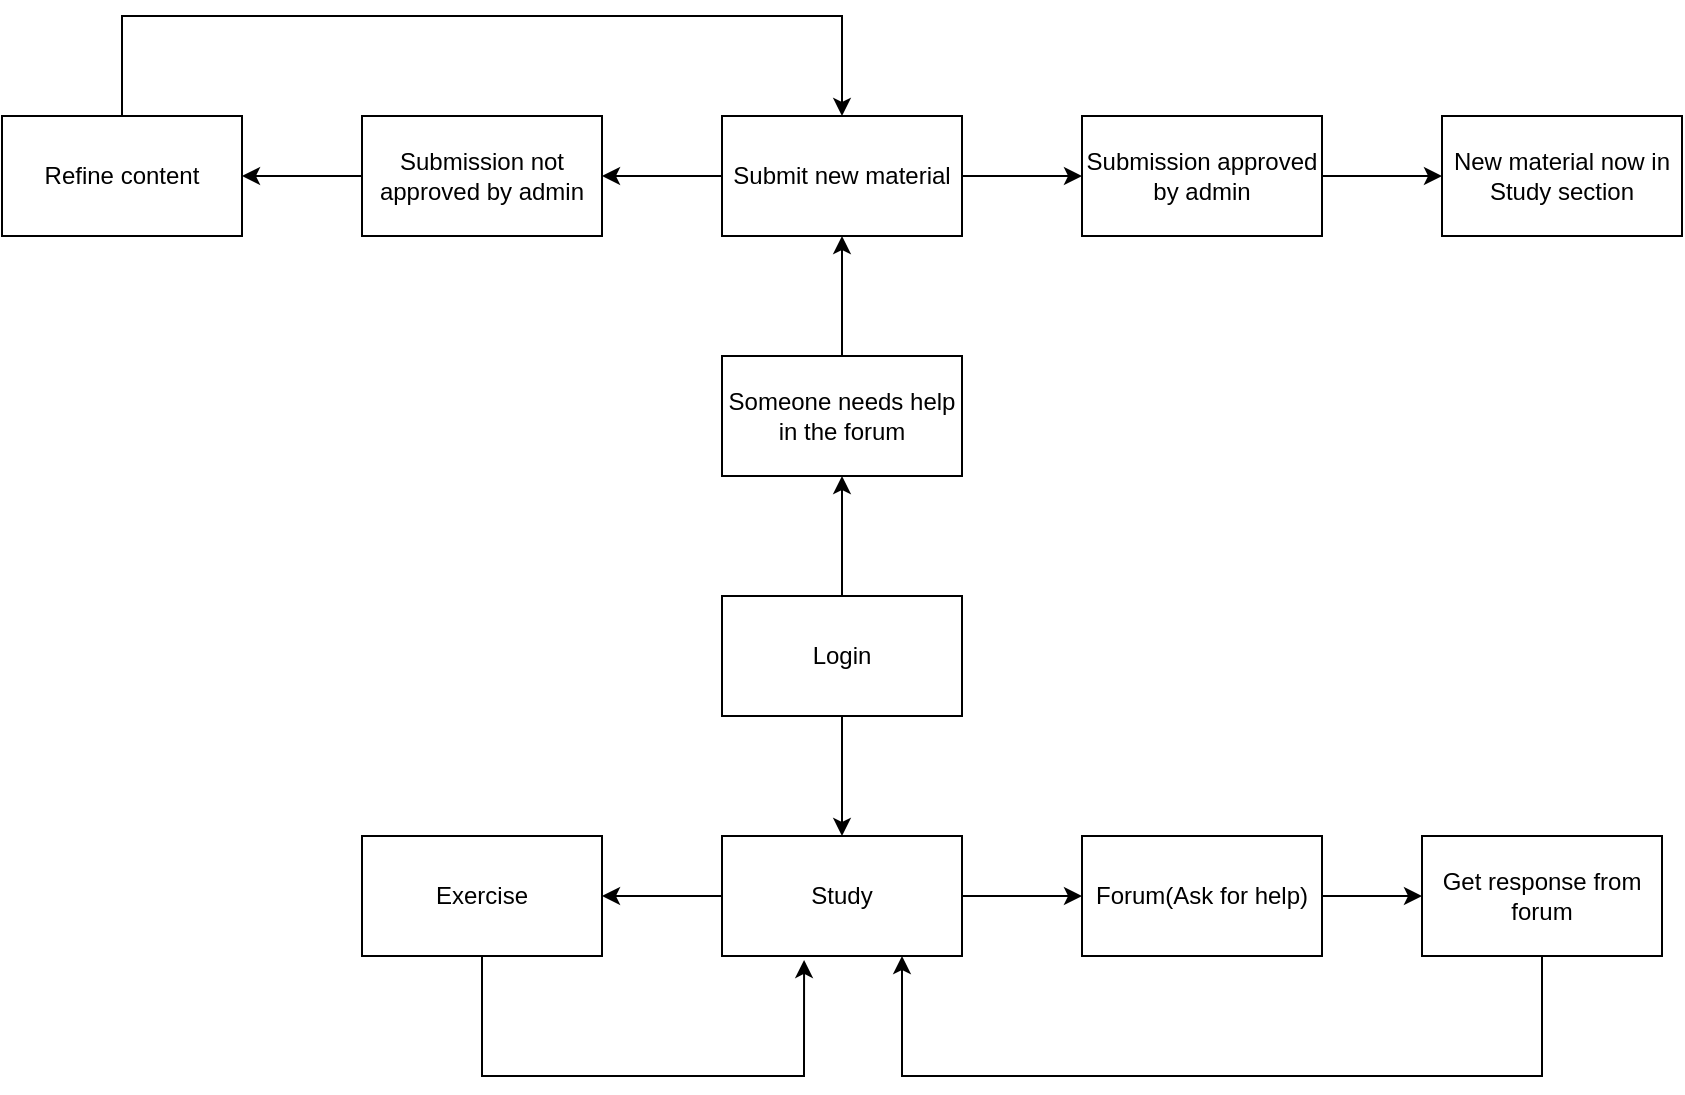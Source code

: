 <mxfile version="20.8.3" type="device"><diagram id="sirDIDJcjnCeuwRWpR0j" name="Page-1"><mxGraphModel dx="1964" dy="584" grid="1" gridSize="10" guides="1" tooltips="1" connect="1" arrows="1" fold="1" page="1" pageScale="1" pageWidth="850" pageHeight="1100" math="0" shadow="0"><root><mxCell id="0"/><mxCell id="1" parent="0"/><mxCell id="3Gb0pOyU86D90jnikMeW-16" style="edgeStyle=orthogonalEdgeStyle;rounded=0;orthogonalLoop=1;jettySize=auto;html=1;entryX=0.5;entryY=0;entryDx=0;entryDy=0;" edge="1" parent="1" source="3Gb0pOyU86D90jnikMeW-1" target="3Gb0pOyU86D90jnikMeW-2"><mxGeometry relative="1" as="geometry"/></mxCell><mxCell id="3Gb0pOyU86D90jnikMeW-24" style="edgeStyle=orthogonalEdgeStyle;rounded=0;orthogonalLoop=1;jettySize=auto;html=1;entryX=0.5;entryY=1;entryDx=0;entryDy=0;" edge="1" parent="1" source="3Gb0pOyU86D90jnikMeW-1" target="3Gb0pOyU86D90jnikMeW-7"><mxGeometry relative="1" as="geometry"/></mxCell><mxCell id="3Gb0pOyU86D90jnikMeW-1" value="Login" style="rounded=0;whiteSpace=wrap;html=1;" vertex="1" parent="1"><mxGeometry x="340" y="310" width="120" height="60" as="geometry"/></mxCell><mxCell id="3Gb0pOyU86D90jnikMeW-17" style="edgeStyle=orthogonalEdgeStyle;rounded=0;orthogonalLoop=1;jettySize=auto;html=1;entryX=0;entryY=0.5;entryDx=0;entryDy=0;" edge="1" parent="1" source="3Gb0pOyU86D90jnikMeW-2" target="3Gb0pOyU86D90jnikMeW-3"><mxGeometry relative="1" as="geometry"/></mxCell><mxCell id="3Gb0pOyU86D90jnikMeW-22" style="edgeStyle=orthogonalEdgeStyle;rounded=0;orthogonalLoop=1;jettySize=auto;html=1;exitX=0;exitY=0.5;exitDx=0;exitDy=0;entryX=1;entryY=0.5;entryDx=0;entryDy=0;" edge="1" parent="1" source="3Gb0pOyU86D90jnikMeW-2" target="3Gb0pOyU86D90jnikMeW-15"><mxGeometry relative="1" as="geometry"/></mxCell><mxCell id="3Gb0pOyU86D90jnikMeW-2" value="Study" style="rounded=0;whiteSpace=wrap;html=1;" vertex="1" parent="1"><mxGeometry x="340" y="430" width="120" height="60" as="geometry"/></mxCell><mxCell id="3Gb0pOyU86D90jnikMeW-18" style="edgeStyle=orthogonalEdgeStyle;rounded=0;orthogonalLoop=1;jettySize=auto;html=1;" edge="1" parent="1" source="3Gb0pOyU86D90jnikMeW-3" target="3Gb0pOyU86D90jnikMeW-4"><mxGeometry relative="1" as="geometry"/></mxCell><mxCell id="3Gb0pOyU86D90jnikMeW-3" value="Forum(Ask for help)" style="rounded=0;whiteSpace=wrap;html=1;" vertex="1" parent="1"><mxGeometry x="520" y="430" width="120" height="60" as="geometry"/></mxCell><mxCell id="3Gb0pOyU86D90jnikMeW-4" value="Get response from forum" style="rounded=0;whiteSpace=wrap;html=1;" vertex="1" parent="1"><mxGeometry x="690" y="430" width="120" height="60" as="geometry"/></mxCell><mxCell id="3Gb0pOyU86D90jnikMeW-28" style="edgeStyle=orthogonalEdgeStyle;rounded=0;orthogonalLoop=1;jettySize=auto;html=1;entryX=0;entryY=0.5;entryDx=0;entryDy=0;" edge="1" parent="1" source="3Gb0pOyU86D90jnikMeW-5" target="3Gb0pOyU86D90jnikMeW-27"><mxGeometry relative="1" as="geometry"/></mxCell><mxCell id="3Gb0pOyU86D90jnikMeW-32" style="edgeStyle=orthogonalEdgeStyle;rounded=0;orthogonalLoop=1;jettySize=auto;html=1;entryX=1;entryY=0.5;entryDx=0;entryDy=0;" edge="1" parent="1" source="3Gb0pOyU86D90jnikMeW-5" target="3Gb0pOyU86D90jnikMeW-31"><mxGeometry relative="1" as="geometry"/></mxCell><mxCell id="3Gb0pOyU86D90jnikMeW-5" value="Submit new material" style="rounded=0;whiteSpace=wrap;html=1;" vertex="1" parent="1"><mxGeometry x="340" y="70" width="120" height="60" as="geometry"/></mxCell><mxCell id="3Gb0pOyU86D90jnikMeW-25" style="edgeStyle=orthogonalEdgeStyle;rounded=0;orthogonalLoop=1;jettySize=auto;html=1;exitX=0.5;exitY=0;exitDx=0;exitDy=0;entryX=0.5;entryY=1;entryDx=0;entryDy=0;" edge="1" parent="1" source="3Gb0pOyU86D90jnikMeW-7" target="3Gb0pOyU86D90jnikMeW-5"><mxGeometry relative="1" as="geometry"/></mxCell><mxCell id="3Gb0pOyU86D90jnikMeW-7" value="Someone needs help in the forum" style="rounded=0;whiteSpace=wrap;html=1;" vertex="1" parent="1"><mxGeometry x="340" y="190" width="120" height="60" as="geometry"/></mxCell><mxCell id="3Gb0pOyU86D90jnikMeW-15" value="Exercise" style="rounded=0;whiteSpace=wrap;html=1;" vertex="1" parent="1"><mxGeometry x="160" y="430" width="120" height="60" as="geometry"/></mxCell><mxCell id="3Gb0pOyU86D90jnikMeW-20" value="" style="endArrow=classic;html=1;rounded=0;entryX=0.75;entryY=1;entryDx=0;entryDy=0;exitX=0.5;exitY=1;exitDx=0;exitDy=0;" edge="1" parent="1" source="3Gb0pOyU86D90jnikMeW-4" target="3Gb0pOyU86D90jnikMeW-2"><mxGeometry width="50" height="50" relative="1" as="geometry"><mxPoint x="760" y="550" as="sourcePoint"/><mxPoint x="480" y="550" as="targetPoint"/><Array as="points"><mxPoint x="750" y="550"/><mxPoint x="430" y="550"/></Array></mxGeometry></mxCell><mxCell id="3Gb0pOyU86D90jnikMeW-23" value="" style="endArrow=classic;html=1;rounded=0;exitX=0.5;exitY=1;exitDx=0;exitDy=0;entryX=0.342;entryY=1.033;entryDx=0;entryDy=0;entryPerimeter=0;" edge="1" parent="1" source="3Gb0pOyU86D90jnikMeW-15" target="3Gb0pOyU86D90jnikMeW-2"><mxGeometry width="50" height="50" relative="1" as="geometry"><mxPoint x="240" y="600" as="sourcePoint"/><mxPoint x="380" y="540" as="targetPoint"/><Array as="points"><mxPoint x="220" y="550"/><mxPoint x="381" y="550"/></Array></mxGeometry></mxCell><mxCell id="3Gb0pOyU86D90jnikMeW-30" style="edgeStyle=orthogonalEdgeStyle;rounded=0;orthogonalLoop=1;jettySize=auto;html=1;entryX=0;entryY=0.5;entryDx=0;entryDy=0;" edge="1" parent="1" source="3Gb0pOyU86D90jnikMeW-27" target="3Gb0pOyU86D90jnikMeW-29"><mxGeometry relative="1" as="geometry"/></mxCell><mxCell id="3Gb0pOyU86D90jnikMeW-27" value="Submission approved by admin" style="rounded=0;whiteSpace=wrap;html=1;" vertex="1" parent="1"><mxGeometry x="520" y="70" width="120" height="60" as="geometry"/></mxCell><mxCell id="3Gb0pOyU86D90jnikMeW-29" value="New material now in Study section" style="rounded=0;whiteSpace=wrap;html=1;" vertex="1" parent="1"><mxGeometry x="700" y="70" width="120" height="60" as="geometry"/></mxCell><mxCell id="3Gb0pOyU86D90jnikMeW-34" style="edgeStyle=orthogonalEdgeStyle;rounded=0;orthogonalLoop=1;jettySize=auto;html=1;entryX=1;entryY=0.5;entryDx=0;entryDy=0;" edge="1" parent="1" source="3Gb0pOyU86D90jnikMeW-31" target="3Gb0pOyU86D90jnikMeW-33"><mxGeometry relative="1" as="geometry"/></mxCell><mxCell id="3Gb0pOyU86D90jnikMeW-31" value="Submission not approved by admin" style="rounded=0;whiteSpace=wrap;html=1;" vertex="1" parent="1"><mxGeometry x="160" y="70" width="120" height="60" as="geometry"/></mxCell><mxCell id="3Gb0pOyU86D90jnikMeW-33" value="Refine content" style="rounded=0;whiteSpace=wrap;html=1;" vertex="1" parent="1"><mxGeometry x="-20" y="70" width="120" height="60" as="geometry"/></mxCell><mxCell id="3Gb0pOyU86D90jnikMeW-35" value="" style="endArrow=classic;html=1;rounded=0;exitX=0.5;exitY=0;exitDx=0;exitDy=0;entryX=0.5;entryY=0;entryDx=0;entryDy=0;" edge="1" parent="1" source="3Gb0pOyU86D90jnikMeW-33" target="3Gb0pOyU86D90jnikMeW-5"><mxGeometry width="50" height="50" relative="1" as="geometry"><mxPoint x="30" y="40" as="sourcePoint"/><mxPoint x="400" y="20" as="targetPoint"/><Array as="points"><mxPoint x="40" y="20"/><mxPoint x="400" y="20"/></Array></mxGeometry></mxCell></root></mxGraphModel></diagram></mxfile>